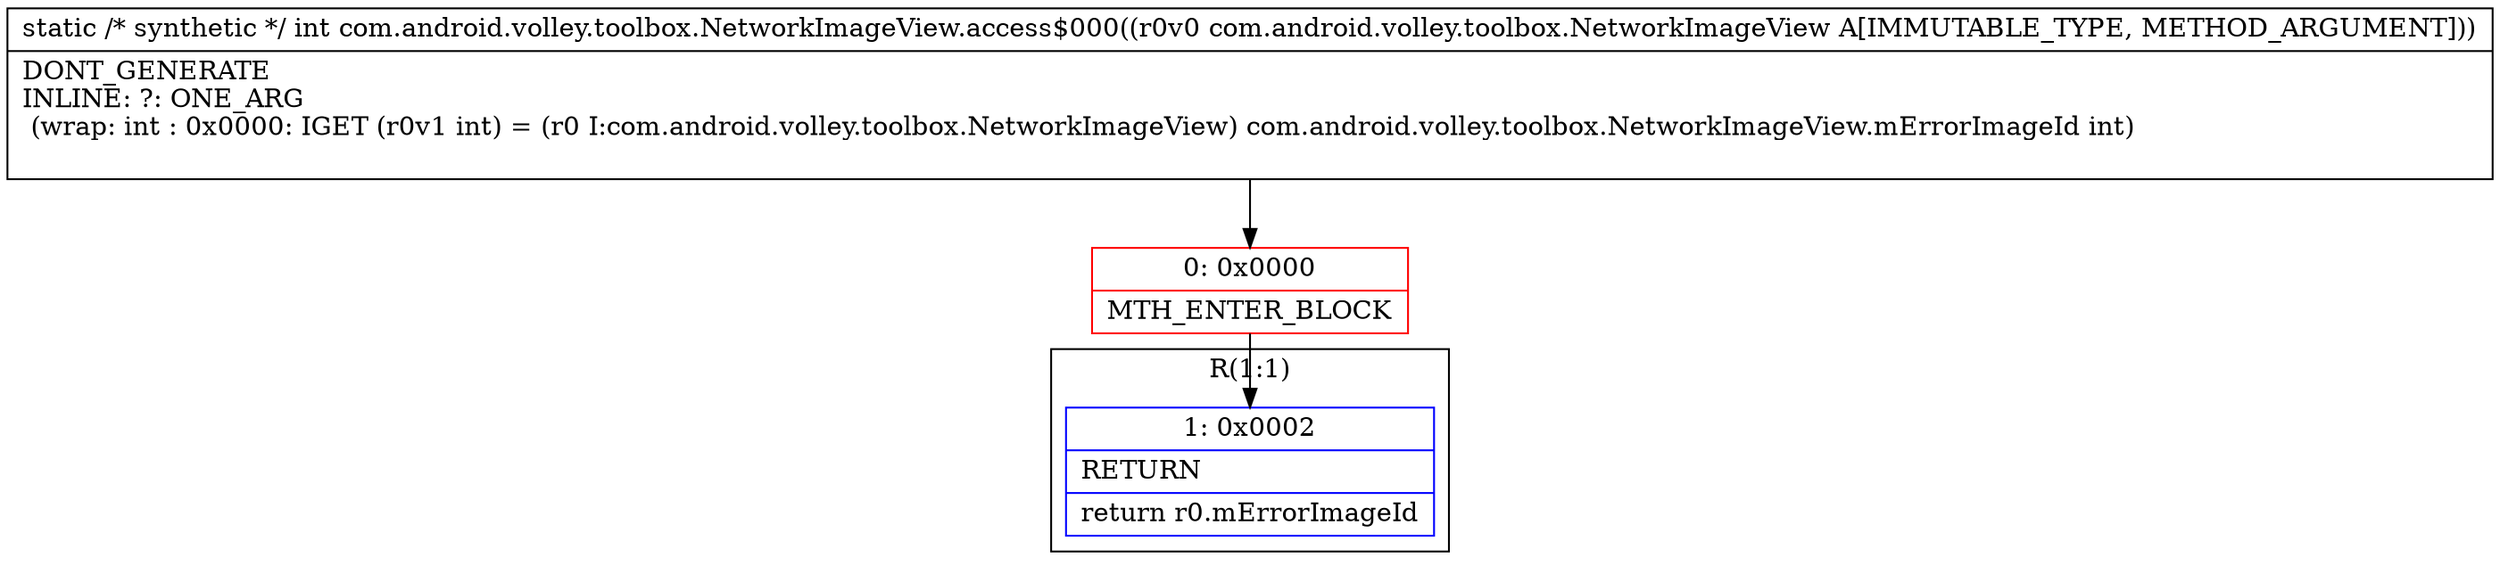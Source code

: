 digraph "CFG forcom.android.volley.toolbox.NetworkImageView.access$000(Lcom\/android\/volley\/toolbox\/NetworkImageView;)I" {
subgraph cluster_Region_97275522 {
label = "R(1:1)";
node [shape=record,color=blue];
Node_1 [shape=record,label="{1\:\ 0x0002|RETURN\l|return r0.mErrorImageId\l}"];
}
Node_0 [shape=record,color=red,label="{0\:\ 0x0000|MTH_ENTER_BLOCK\l}"];
MethodNode[shape=record,label="{static \/* synthetic *\/ int com.android.volley.toolbox.NetworkImageView.access$000((r0v0 com.android.volley.toolbox.NetworkImageView A[IMMUTABLE_TYPE, METHOD_ARGUMENT]))  | DONT_GENERATE\lINLINE: ?: ONE_ARG  \l  (wrap: int : 0x0000: IGET  (r0v1 int) = (r0 I:com.android.volley.toolbox.NetworkImageView) com.android.volley.toolbox.NetworkImageView.mErrorImageId int)\l\l}"];
MethodNode -> Node_0;
Node_0 -> Node_1;
}

